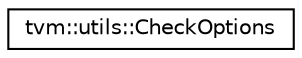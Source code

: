 digraph "Graphical Class Hierarchy"
{
  edge [fontname="Helvetica",fontsize="10",labelfontname="Helvetica",labelfontsize="10"];
  node [fontname="Helvetica",fontsize="10",shape=record];
  rankdir="LR";
  Node0 [label="tvm::utils::CheckOptions",height=0.2,width=0.4,color="black", fillcolor="white", style="filled",URL="$classtvm_1_1utils_1_1CheckOptions.html"];
}
